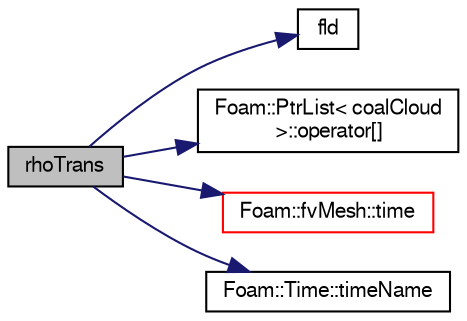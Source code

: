 digraph "rhoTrans"
{
  bgcolor="transparent";
  edge [fontname="FreeSans",fontsize="10",labelfontname="FreeSans",labelfontsize="10"];
  node [fontname="FreeSans",fontsize="10",shape=record];
  rankdir="LR";
  Node340 [label="rhoTrans",height=0.2,width=0.4,color="black", fillcolor="grey75", style="filled", fontcolor="black"];
  Node340 -> Node341 [color="midnightblue",fontsize="10",style="solid",fontname="FreeSans"];
  Node341 [label="fld",height=0.2,width=0.4,color="black",URL="$a18899.html#a378472d1f8b33eeefbda63a947476c8c"];
  Node340 -> Node342 [color="midnightblue",fontsize="10",style="solid",fontname="FreeSans"];
  Node342 [label="Foam::PtrList\< coalCloud\l \>::operator[]",height=0.2,width=0.4,color="black",URL="$a25914.html#a92eab3a97cd59afdf63a26b0a90642a9",tooltip="Return element const reference. "];
  Node340 -> Node343 [color="midnightblue",fontsize="10",style="solid",fontname="FreeSans"];
  Node343 [label="Foam::fvMesh::time",height=0.2,width=0.4,color="red",URL="$a22766.html#a0d94096809fe3376b29a2a29ca11bb18",tooltip="Return the top-level database. "];
  Node340 -> Node345 [color="midnightblue",fontsize="10",style="solid",fontname="FreeSans"];
  Node345 [label="Foam::Time::timeName",height=0.2,width=0.4,color="black",URL="$a26350.html#ad9d86fef6eca18797c786726cf925179",tooltip="Return time name of given scalar time. "];
}
